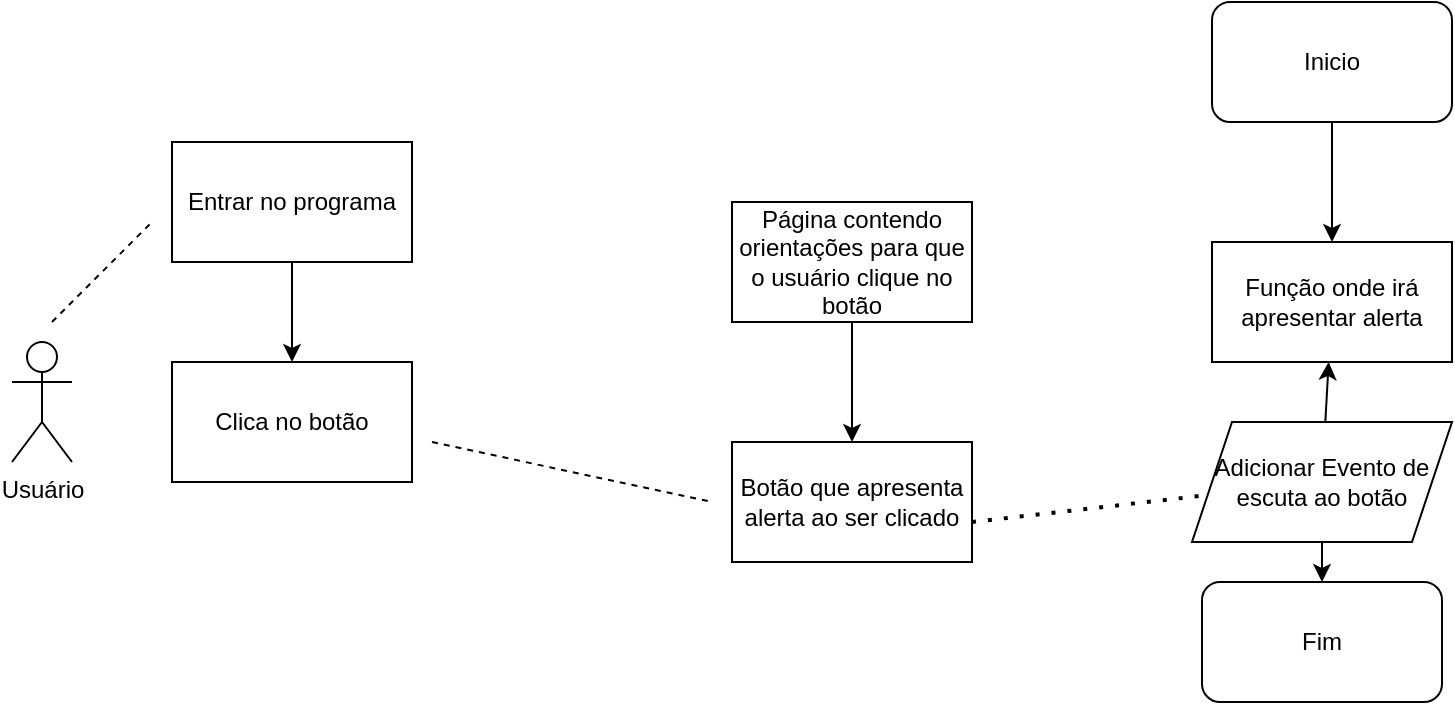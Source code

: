 <mxfile>
    <diagram id="odmIRMYsKHAUSKQ4y31e" name="Página-1">
        <mxGraphModel dx="710" dy="322" grid="1" gridSize="10" guides="1" tooltips="1" connect="1" arrows="1" fold="1" page="1" pageScale="1" pageWidth="827" pageHeight="1169" math="0" shadow="0">
            <root>
                <mxCell id="0"/>
                <mxCell id="1" parent="0"/>
                <mxCell id="2" value="Usuário" style="shape=umlActor;verticalLabelPosition=bottom;verticalAlign=top;html=1;outlineConnect=0;" vertex="1" parent="1">
                    <mxGeometry x="50" y="240" width="30" height="60" as="geometry"/>
                </mxCell>
                <mxCell id="7" value="" style="edgeStyle=none;html=1;" edge="1" parent="1" source="3" target="6">
                    <mxGeometry relative="1" as="geometry"/>
                </mxCell>
                <mxCell id="3" value="Entrar no programa" style="rounded=0;whiteSpace=wrap;html=1;" vertex="1" parent="1">
                    <mxGeometry x="130" y="140" width="120" height="60" as="geometry"/>
                </mxCell>
                <mxCell id="6" value="Clica no botão" style="whiteSpace=wrap;html=1;rounded=0;" vertex="1" parent="1">
                    <mxGeometry x="130" y="250" width="120" height="60" as="geometry"/>
                </mxCell>
                <mxCell id="8" value="" style="endArrow=none;dashed=1;html=1;" edge="1" parent="1">
                    <mxGeometry width="50" height="50" relative="1" as="geometry">
                        <mxPoint x="70" y="230" as="sourcePoint"/>
                        <mxPoint x="120" y="180" as="targetPoint"/>
                    </mxGeometry>
                </mxCell>
                <mxCell id="9" value="Botão que apresenta alerta ao ser clicado" style="rounded=0;whiteSpace=wrap;html=1;" vertex="1" parent="1">
                    <mxGeometry x="410" y="290" width="120" height="60" as="geometry"/>
                </mxCell>
                <mxCell id="11" value="" style="edgeStyle=none;html=1;" edge="1" parent="1" source="10" target="9">
                    <mxGeometry relative="1" as="geometry"/>
                </mxCell>
                <mxCell id="10" value="Página contendo orientações para que o usuário clique no botão" style="whiteSpace=wrap;html=1;rounded=0;" vertex="1" parent="1">
                    <mxGeometry x="410" y="170" width="120" height="60" as="geometry"/>
                </mxCell>
                <mxCell id="12" value="" style="endArrow=none;dashed=1;html=1;" edge="1" parent="1">
                    <mxGeometry width="50" height="50" relative="1" as="geometry">
                        <mxPoint x="260" y="290" as="sourcePoint"/>
                        <mxPoint x="400" y="320" as="targetPoint"/>
                    </mxGeometry>
                </mxCell>
                <mxCell id="17" value="" style="edgeStyle=none;html=1;" edge="1" parent="1" source="13" target="15">
                    <mxGeometry relative="1" as="geometry"/>
                </mxCell>
                <mxCell id="13" value="Inicio" style="rounded=1;whiteSpace=wrap;html=1;" vertex="1" parent="1">
                    <mxGeometry x="650" y="70" width="120" height="60" as="geometry"/>
                </mxCell>
                <mxCell id="16" value="" style="edgeStyle=none;html=1;" edge="1" parent="1" source="14" target="15">
                    <mxGeometry relative="1" as="geometry"/>
                </mxCell>
                <mxCell id="19" value="" style="edgeStyle=none;html=1;" edge="1" parent="1" source="14" target="18">
                    <mxGeometry relative="1" as="geometry"/>
                </mxCell>
                <mxCell id="14" value="Adicionar Evento de escuta ao botão" style="shape=parallelogram;perimeter=parallelogramPerimeter;whiteSpace=wrap;html=1;fixedSize=1;" vertex="1" parent="1">
                    <mxGeometry x="640" y="280" width="130" height="60" as="geometry"/>
                </mxCell>
                <mxCell id="15" value="Função onde irá apresentar alerta" style="rounded=0;whiteSpace=wrap;html=1;" vertex="1" parent="1">
                    <mxGeometry x="650" y="190" width="120" height="60" as="geometry"/>
                </mxCell>
                <mxCell id="18" value="Fim" style="rounded=1;whiteSpace=wrap;html=1;" vertex="1" parent="1">
                    <mxGeometry x="645" y="360" width="120" height="60" as="geometry"/>
                </mxCell>
                <mxCell id="20" value="" style="endArrow=none;dashed=1;html=1;dashPattern=1 3;strokeWidth=2;" edge="1" parent="1" target="14">
                    <mxGeometry width="50" height="50" relative="1" as="geometry">
                        <mxPoint x="530" y="330" as="sourcePoint"/>
                        <mxPoint x="580" y="280" as="targetPoint"/>
                    </mxGeometry>
                </mxCell>
            </root>
        </mxGraphModel>
    </diagram>
</mxfile>